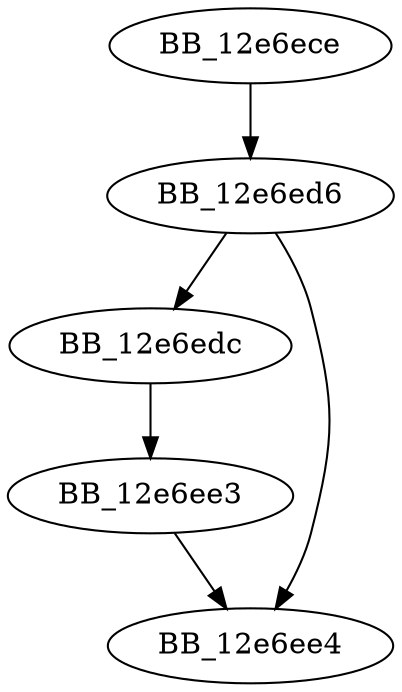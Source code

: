 DiGraph __getptd{
BB_12e6ece->BB_12e6ed6
BB_12e6ed6->BB_12e6edc
BB_12e6ed6->BB_12e6ee4
BB_12e6edc->BB_12e6ee3
BB_12e6ee3->BB_12e6ee4
}
